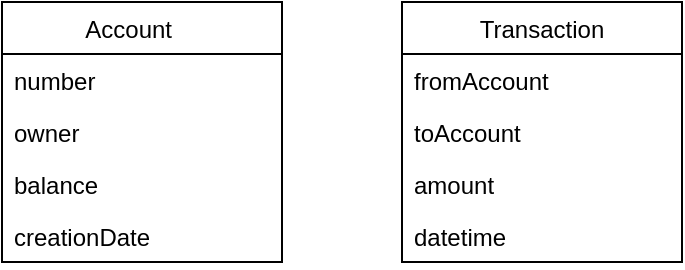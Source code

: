 <mxfile version="18.1.3" type="device"><diagram id="r95JE3ie9aYwO2FnVdmd" name="Page-1"><mxGraphModel dx="1418" dy="733" grid="1" gridSize="10" guides="1" tooltips="1" connect="1" arrows="1" fold="1" page="1" pageScale="1" pageWidth="850" pageHeight="1100" math="0" shadow="0"><root><mxCell id="0"/><mxCell id="1" parent="0"/><mxCell id="gY4noRjyGzVmdLjAURFY-1" value="Account    " style="swimlane;fontStyle=0;childLayout=stackLayout;horizontal=1;startSize=26;fillColor=none;horizontalStack=0;resizeParent=1;resizeParentMax=0;resizeLast=0;collapsible=1;marginBottom=0;" parent="1" vertex="1"><mxGeometry x="220" y="130" width="140" height="130" as="geometry"/></mxCell><mxCell id="gY4noRjyGzVmdLjAURFY-2" value="number" style="text;strokeColor=none;fillColor=none;align=left;verticalAlign=top;spacingLeft=4;spacingRight=4;overflow=hidden;rotatable=0;points=[[0,0.5],[1,0.5]];portConstraint=eastwest;" parent="gY4noRjyGzVmdLjAURFY-1" vertex="1"><mxGeometry y="26" width="140" height="26" as="geometry"/></mxCell><mxCell id="gY4noRjyGzVmdLjAURFY-3" value="owner" style="text;strokeColor=none;fillColor=none;align=left;verticalAlign=top;spacingLeft=4;spacingRight=4;overflow=hidden;rotatable=0;points=[[0,0.5],[1,0.5]];portConstraint=eastwest;" parent="gY4noRjyGzVmdLjAURFY-1" vertex="1"><mxGeometry y="52" width="140" height="26" as="geometry"/></mxCell><mxCell id="gY4noRjyGzVmdLjAURFY-4" value="balance" style="text;strokeColor=none;fillColor=none;align=left;verticalAlign=top;spacingLeft=4;spacingRight=4;overflow=hidden;rotatable=0;points=[[0,0.5],[1,0.5]];portConstraint=eastwest;" parent="gY4noRjyGzVmdLjAURFY-1" vertex="1"><mxGeometry y="78" width="140" height="26" as="geometry"/></mxCell><mxCell id="nBofyb3EAfP-dXyIjIeI-1" value="creationDate" style="text;strokeColor=none;fillColor=none;align=left;verticalAlign=top;spacingLeft=4;spacingRight=4;overflow=hidden;rotatable=0;points=[[0,0.5],[1,0.5]];portConstraint=eastwest;" vertex="1" parent="gY4noRjyGzVmdLjAURFY-1"><mxGeometry y="104" width="140" height="26" as="geometry"/></mxCell><mxCell id="gY4noRjyGzVmdLjAURFY-5" value="Transaction" style="swimlane;fontStyle=0;childLayout=stackLayout;horizontal=1;startSize=26;fillColor=none;horizontalStack=0;resizeParent=1;resizeParentMax=0;resizeLast=0;collapsible=1;marginBottom=0;" parent="1" vertex="1"><mxGeometry x="420" y="130" width="140" height="130" as="geometry"/></mxCell><mxCell id="mLwmJhxJ1Dl3l1D_PLKk-4" value="fromAccount" style="text;strokeColor=none;fillColor=none;align=left;verticalAlign=top;spacingLeft=4;spacingRight=4;overflow=hidden;rotatable=0;points=[[0,0.5],[1,0.5]];portConstraint=eastwest;" parent="gY4noRjyGzVmdLjAURFY-5" vertex="1"><mxGeometry y="26" width="140" height="26" as="geometry"/></mxCell><mxCell id="mLwmJhxJ1Dl3l1D_PLKk-5" value="toAccount" style="text;strokeColor=none;fillColor=none;align=left;verticalAlign=top;spacingLeft=4;spacingRight=4;overflow=hidden;rotatable=0;points=[[0,0.5],[1,0.5]];portConstraint=eastwest;" parent="gY4noRjyGzVmdLjAURFY-5" vertex="1"><mxGeometry y="52" width="140" height="26" as="geometry"/></mxCell><mxCell id="gY4noRjyGzVmdLjAURFY-8" value="amount" style="text;strokeColor=none;fillColor=none;align=left;verticalAlign=top;spacingLeft=4;spacingRight=4;overflow=hidden;rotatable=0;points=[[0,0.5],[1,0.5]];portConstraint=eastwest;" parent="gY4noRjyGzVmdLjAURFY-5" vertex="1"><mxGeometry y="78" width="140" height="26" as="geometry"/></mxCell><mxCell id="gY4noRjyGzVmdLjAURFY-9" value="datetime" style="text;strokeColor=none;fillColor=none;align=left;verticalAlign=top;spacingLeft=4;spacingRight=4;overflow=hidden;rotatable=0;points=[[0,0.5],[1,0.5]];portConstraint=eastwest;" parent="gY4noRjyGzVmdLjAURFY-5" vertex="1"><mxGeometry y="104" width="140" height="26" as="geometry"/></mxCell></root></mxGraphModel></diagram></mxfile>